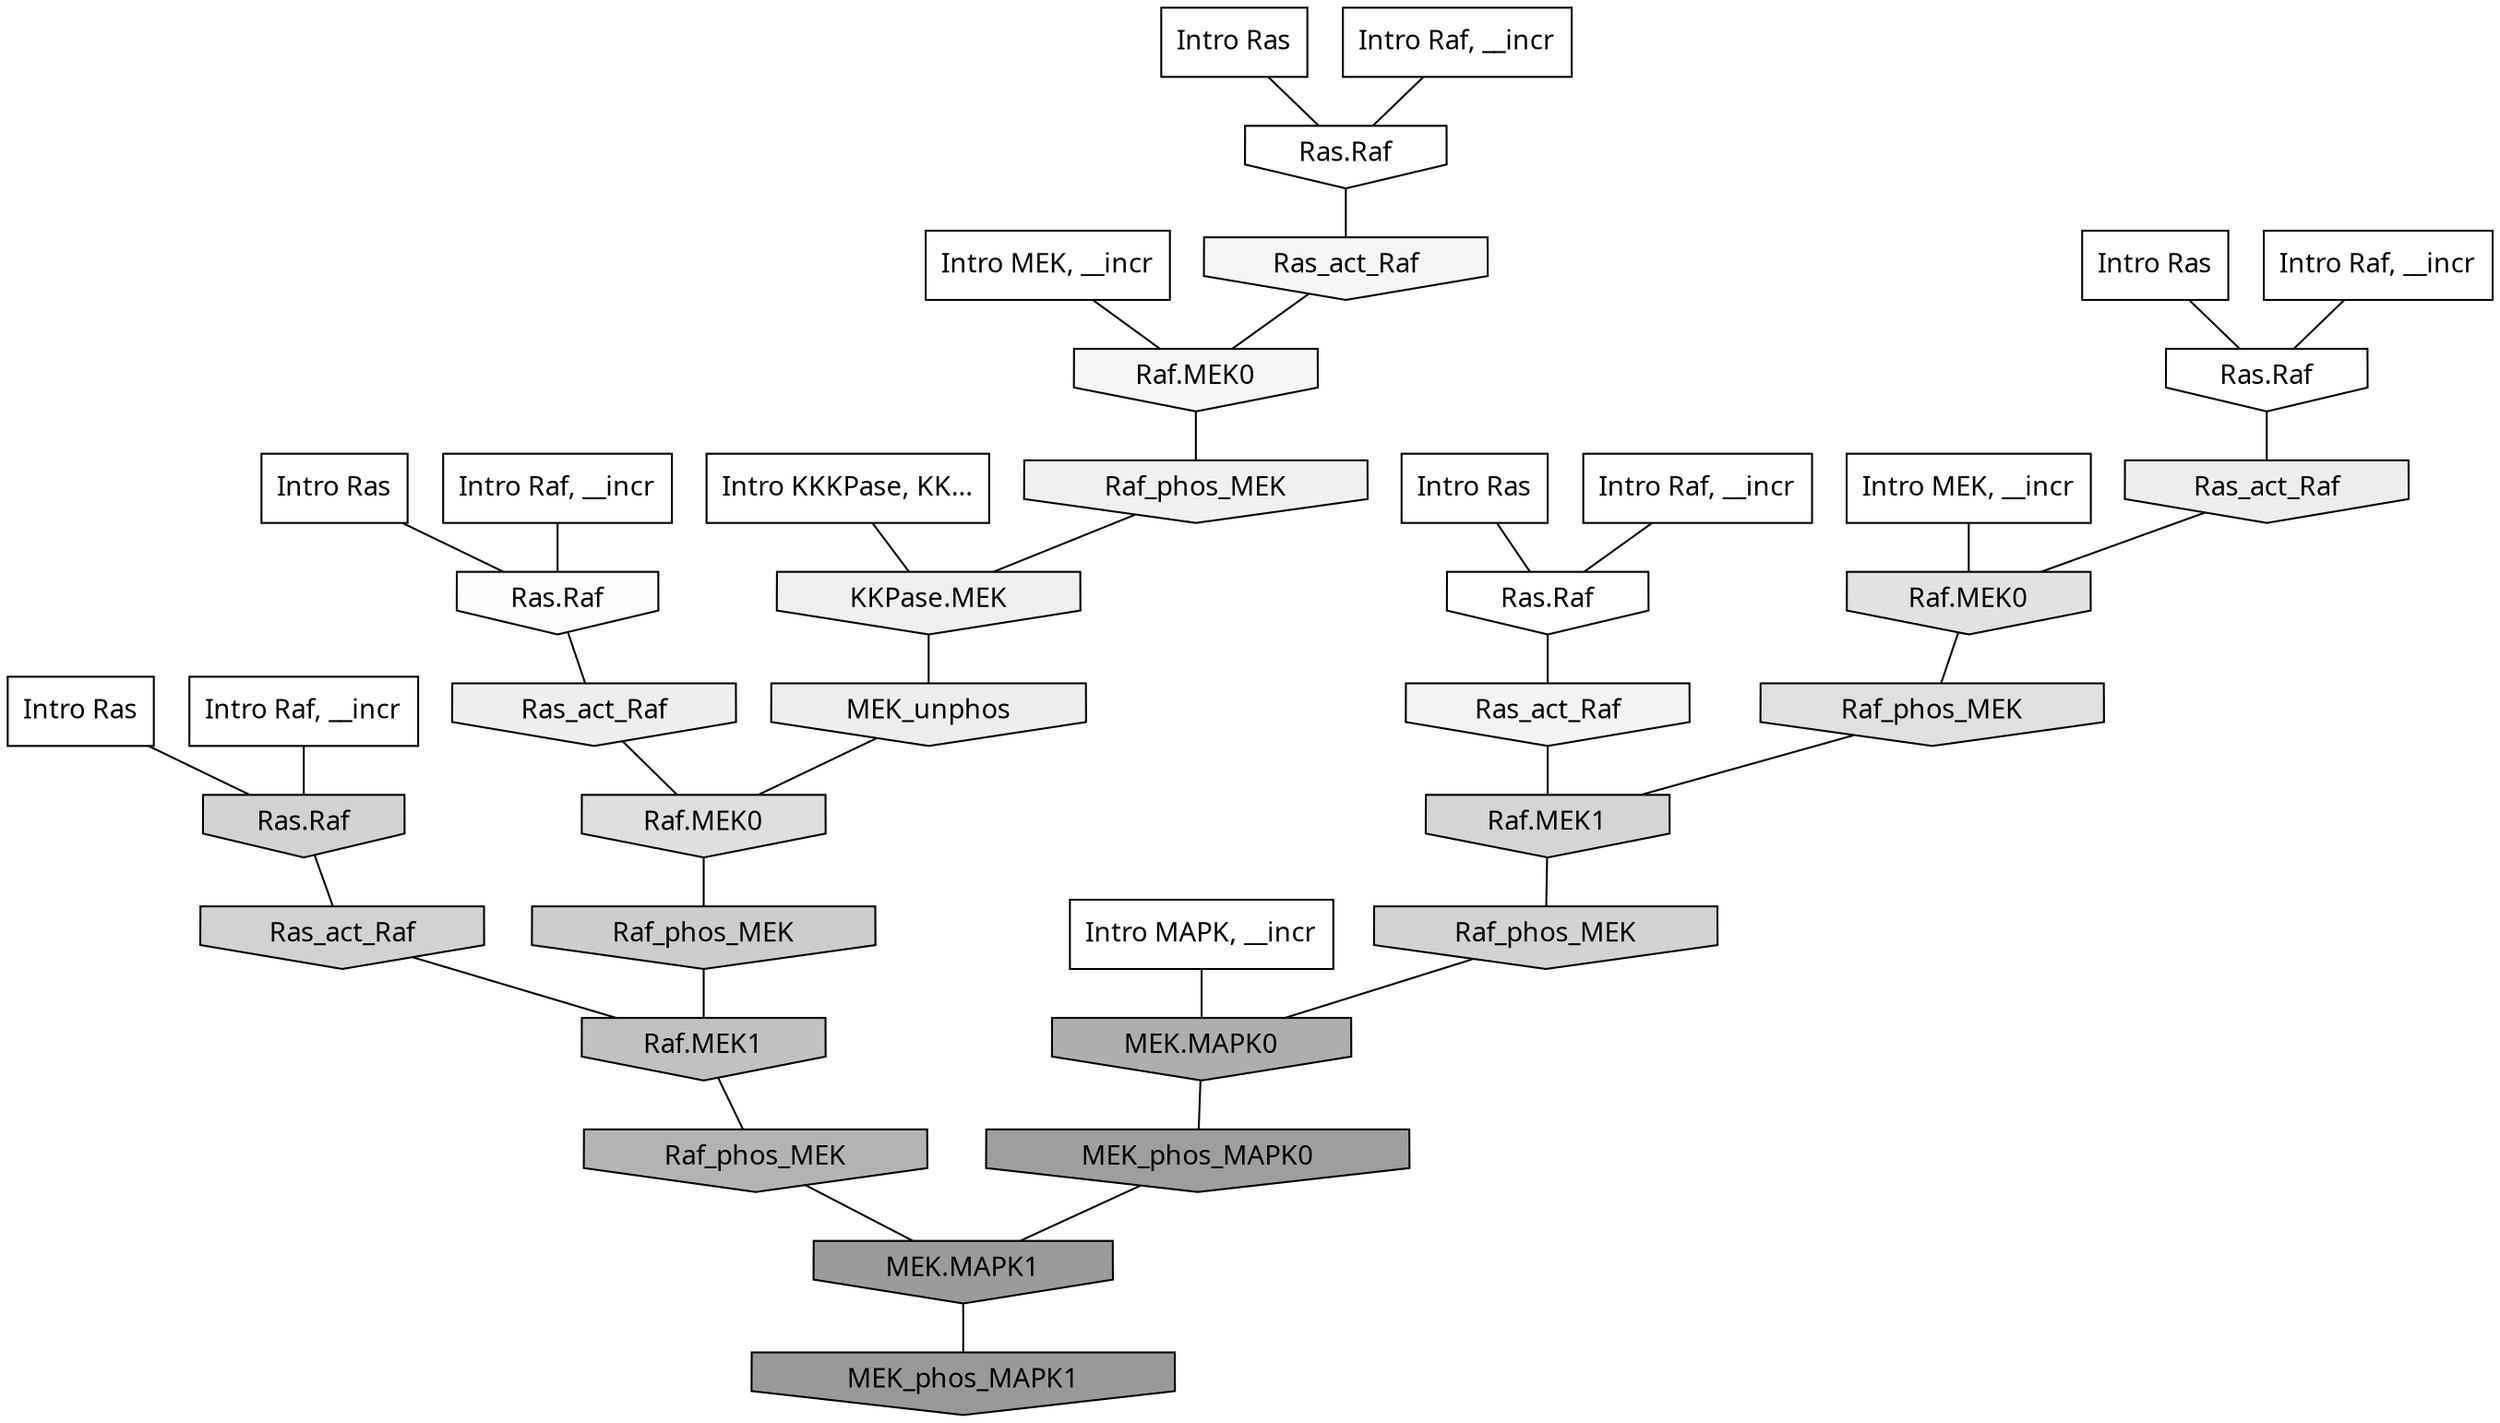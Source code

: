 digraph G{
  rankdir="TB";
  ranksep=0.30;
  node [fontname="CMU Serif"];
  edge [fontname="CMU Serif"];
  
  7 [label="Intro Ras", shape=rectangle, style=filled, fillcolor="0.000 0.000 1.000"]
  
  14 [label="Intro Ras", shape=rectangle, style=filled, fillcolor="0.000 0.000 1.000"]
  
  19 [label="Intro Ras", shape=rectangle, style=filled, fillcolor="0.000 0.000 1.000"]
  
  64 [label="Intro Ras", shape=rectangle, style=filled, fillcolor="0.000 0.000 1.000"]
  
  69 [label="Intro Ras", shape=rectangle, style=filled, fillcolor="0.000 0.000 1.000"]
  
  290 [label="Intro Raf, __incr", shape=rectangle, style=filled, fillcolor="0.000 0.000 1.000"]
  
  383 [label="Intro Raf, __incr", shape=rectangle, style=filled, fillcolor="0.000 0.000 1.000"]
  
  777 [label="Intro Raf, __incr", shape=rectangle, style=filled, fillcolor="0.000 0.000 1.000"]
  
  873 [label="Intro Raf, __incr", shape=rectangle, style=filled, fillcolor="0.000 0.000 1.000"]
  
  925 [label="Intro Raf, __incr", shape=rectangle, style=filled, fillcolor="0.000 0.000 1.000"]
  
  1495 [label="Intro MEK, __incr", shape=rectangle, style=filled, fillcolor="0.000 0.000 1.000"]
  
  1617 [label="Intro MEK, __incr", shape=rectangle, style=filled, fillcolor="0.000 0.000 1.000"]
  
  3004 [label="Intro MAPK, __incr", shape=rectangle, style=filled, fillcolor="0.000 0.000 1.000"]
  
  3182 [label="Intro KKKPase, KK...", shape=rectangle, style=filled, fillcolor="0.000 0.000 1.000"]
  
  3220 [label="Ras.Raf", shape=invhouse, style=filled, fillcolor="0.000 0.000 1.000"]
  
  3276 [label="Ras.Raf", shape=invhouse, style=filled, fillcolor="0.000 0.000 1.000"]
  
  3306 [label="Ras.Raf", shape=invhouse, style=filled, fillcolor="0.000 0.000 1.000"]
  
  3419 [label="Ras.Raf", shape=invhouse, style=filled, fillcolor="0.000 0.000 0.985"]
  
  3569 [label="Ras_act_Raf", shape=invhouse, style=filled, fillcolor="0.000 0.000 0.961"]
  
  3572 [label="Raf.MEK0", shape=invhouse, style=filled, fillcolor="0.000 0.000 0.961"]
  
  3641 [label="Ras_act_Raf", shape=invhouse, style=filled, fillcolor="0.000 0.000 0.953"]
  
  3820 [label="Raf_phos_MEK", shape=invhouse, style=filled, fillcolor="0.000 0.000 0.938"]
  
  3829 [label="KKPase.MEK", shape=invhouse, style=filled, fillcolor="0.000 0.000 0.937"]
  
  3960 [label="Ras_act_Raf", shape=invhouse, style=filled, fillcolor="0.000 0.000 0.930"]
  
  4014 [label="MEK_unphos", shape=invhouse, style=filled, fillcolor="0.000 0.000 0.927"]
  
  4025 [label="Ras_act_Raf", shape=invhouse, style=filled, fillcolor="0.000 0.000 0.926"]
  
  4648 [label="Raf.MEK0", shape=invhouse, style=filled, fillcolor="0.000 0.000 0.884"]
  
  4778 [label="Raf_phos_MEK", shape=invhouse, style=filled, fillcolor="0.000 0.000 0.876"]
  
  4853 [label="Raf.MEK0", shape=invhouse, style=filled, fillcolor="0.000 0.000 0.873"]
  
  5521 [label="Raf.MEK1", shape=invhouse, style=filled, fillcolor="0.000 0.000 0.833"]
  
  5673 [label="Raf_phos_MEK", shape=invhouse, style=filled, fillcolor="0.000 0.000 0.825"]
  
  5696 [label="Ras.Raf", shape=invhouse, style=filled, fillcolor="0.000 0.000 0.823"]
  
  5705 [label="Ras_act_Raf", shape=invhouse, style=filled, fillcolor="0.000 0.000 0.822"]
  
  6087 [label="Raf_phos_MEK", shape=invhouse, style=filled, fillcolor="0.000 0.000 0.803"]
  
  7437 [label="Raf.MEK1", shape=invhouse, style=filled, fillcolor="0.000 0.000 0.754"]
  
  9229 [label="Raf_phos_MEK", shape=invhouse, style=filled, fillcolor="0.000 0.000 0.701"]
  
  10125 [label="MEK.MAPK0", shape=invhouse, style=filled, fillcolor="0.000 0.000 0.682"]
  
  13743 [label="MEK_phos_MAPK0", shape=invhouse, style=filled, fillcolor="0.000 0.000 0.619"]
  
  14798 [label="MEK.MAPK1", shape=invhouse, style=filled, fillcolor="0.000 0.000 0.606"]
  
  15168 [label="MEK_phos_MAPK1", shape=invhouse, style=filled, fillcolor="0.000 0.000 0.600"]
  
  
  14798 -> 15168 [dir=none, color="0.000 0.000 0.000"] 
  13743 -> 14798 [dir=none, color="0.000 0.000 0.000"] 
  10125 -> 13743 [dir=none, color="0.000 0.000 0.000"] 
  9229 -> 14798 [dir=none, color="0.000 0.000 0.000"] 
  7437 -> 9229 [dir=none, color="0.000 0.000 0.000"] 
  6087 -> 7437 [dir=none, color="0.000 0.000 0.000"] 
  5705 -> 7437 [dir=none, color="0.000 0.000 0.000"] 
  5696 -> 5705 [dir=none, color="0.000 0.000 0.000"] 
  5673 -> 10125 [dir=none, color="0.000 0.000 0.000"] 
  5521 -> 5673 [dir=none, color="0.000 0.000 0.000"] 
  4853 -> 6087 [dir=none, color="0.000 0.000 0.000"] 
  4778 -> 5521 [dir=none, color="0.000 0.000 0.000"] 
  4648 -> 4778 [dir=none, color="0.000 0.000 0.000"] 
  4025 -> 4648 [dir=none, color="0.000 0.000 0.000"] 
  4014 -> 4853 [dir=none, color="0.000 0.000 0.000"] 
  3960 -> 4853 [dir=none, color="0.000 0.000 0.000"] 
  3829 -> 4014 [dir=none, color="0.000 0.000 0.000"] 
  3820 -> 3829 [dir=none, color="0.000 0.000 0.000"] 
  3641 -> 5521 [dir=none, color="0.000 0.000 0.000"] 
  3572 -> 3820 [dir=none, color="0.000 0.000 0.000"] 
  3569 -> 3572 [dir=none, color="0.000 0.000 0.000"] 
  3419 -> 3960 [dir=none, color="0.000 0.000 0.000"] 
  3306 -> 3569 [dir=none, color="0.000 0.000 0.000"] 
  3276 -> 3641 [dir=none, color="0.000 0.000 0.000"] 
  3220 -> 4025 [dir=none, color="0.000 0.000 0.000"] 
  3182 -> 3829 [dir=none, color="0.000 0.000 0.000"] 
  3004 -> 10125 [dir=none, color="0.000 0.000 0.000"] 
  1617 -> 3572 [dir=none, color="0.000 0.000 0.000"] 
  1495 -> 4648 [dir=none, color="0.000 0.000 0.000"] 
  925 -> 5696 [dir=none, color="0.000 0.000 0.000"] 
  873 -> 3419 [dir=none, color="0.000 0.000 0.000"] 
  777 -> 3276 [dir=none, color="0.000 0.000 0.000"] 
  383 -> 3220 [dir=none, color="0.000 0.000 0.000"] 
  290 -> 3306 [dir=none, color="0.000 0.000 0.000"] 
  69 -> 3276 [dir=none, color="0.000 0.000 0.000"] 
  64 -> 3306 [dir=none, color="0.000 0.000 0.000"] 
  19 -> 3419 [dir=none, color="0.000 0.000 0.000"] 
  14 -> 3220 [dir=none, color="0.000 0.000 0.000"] 
  7 -> 5696 [dir=none, color="0.000 0.000 0.000"] 
  
  }
